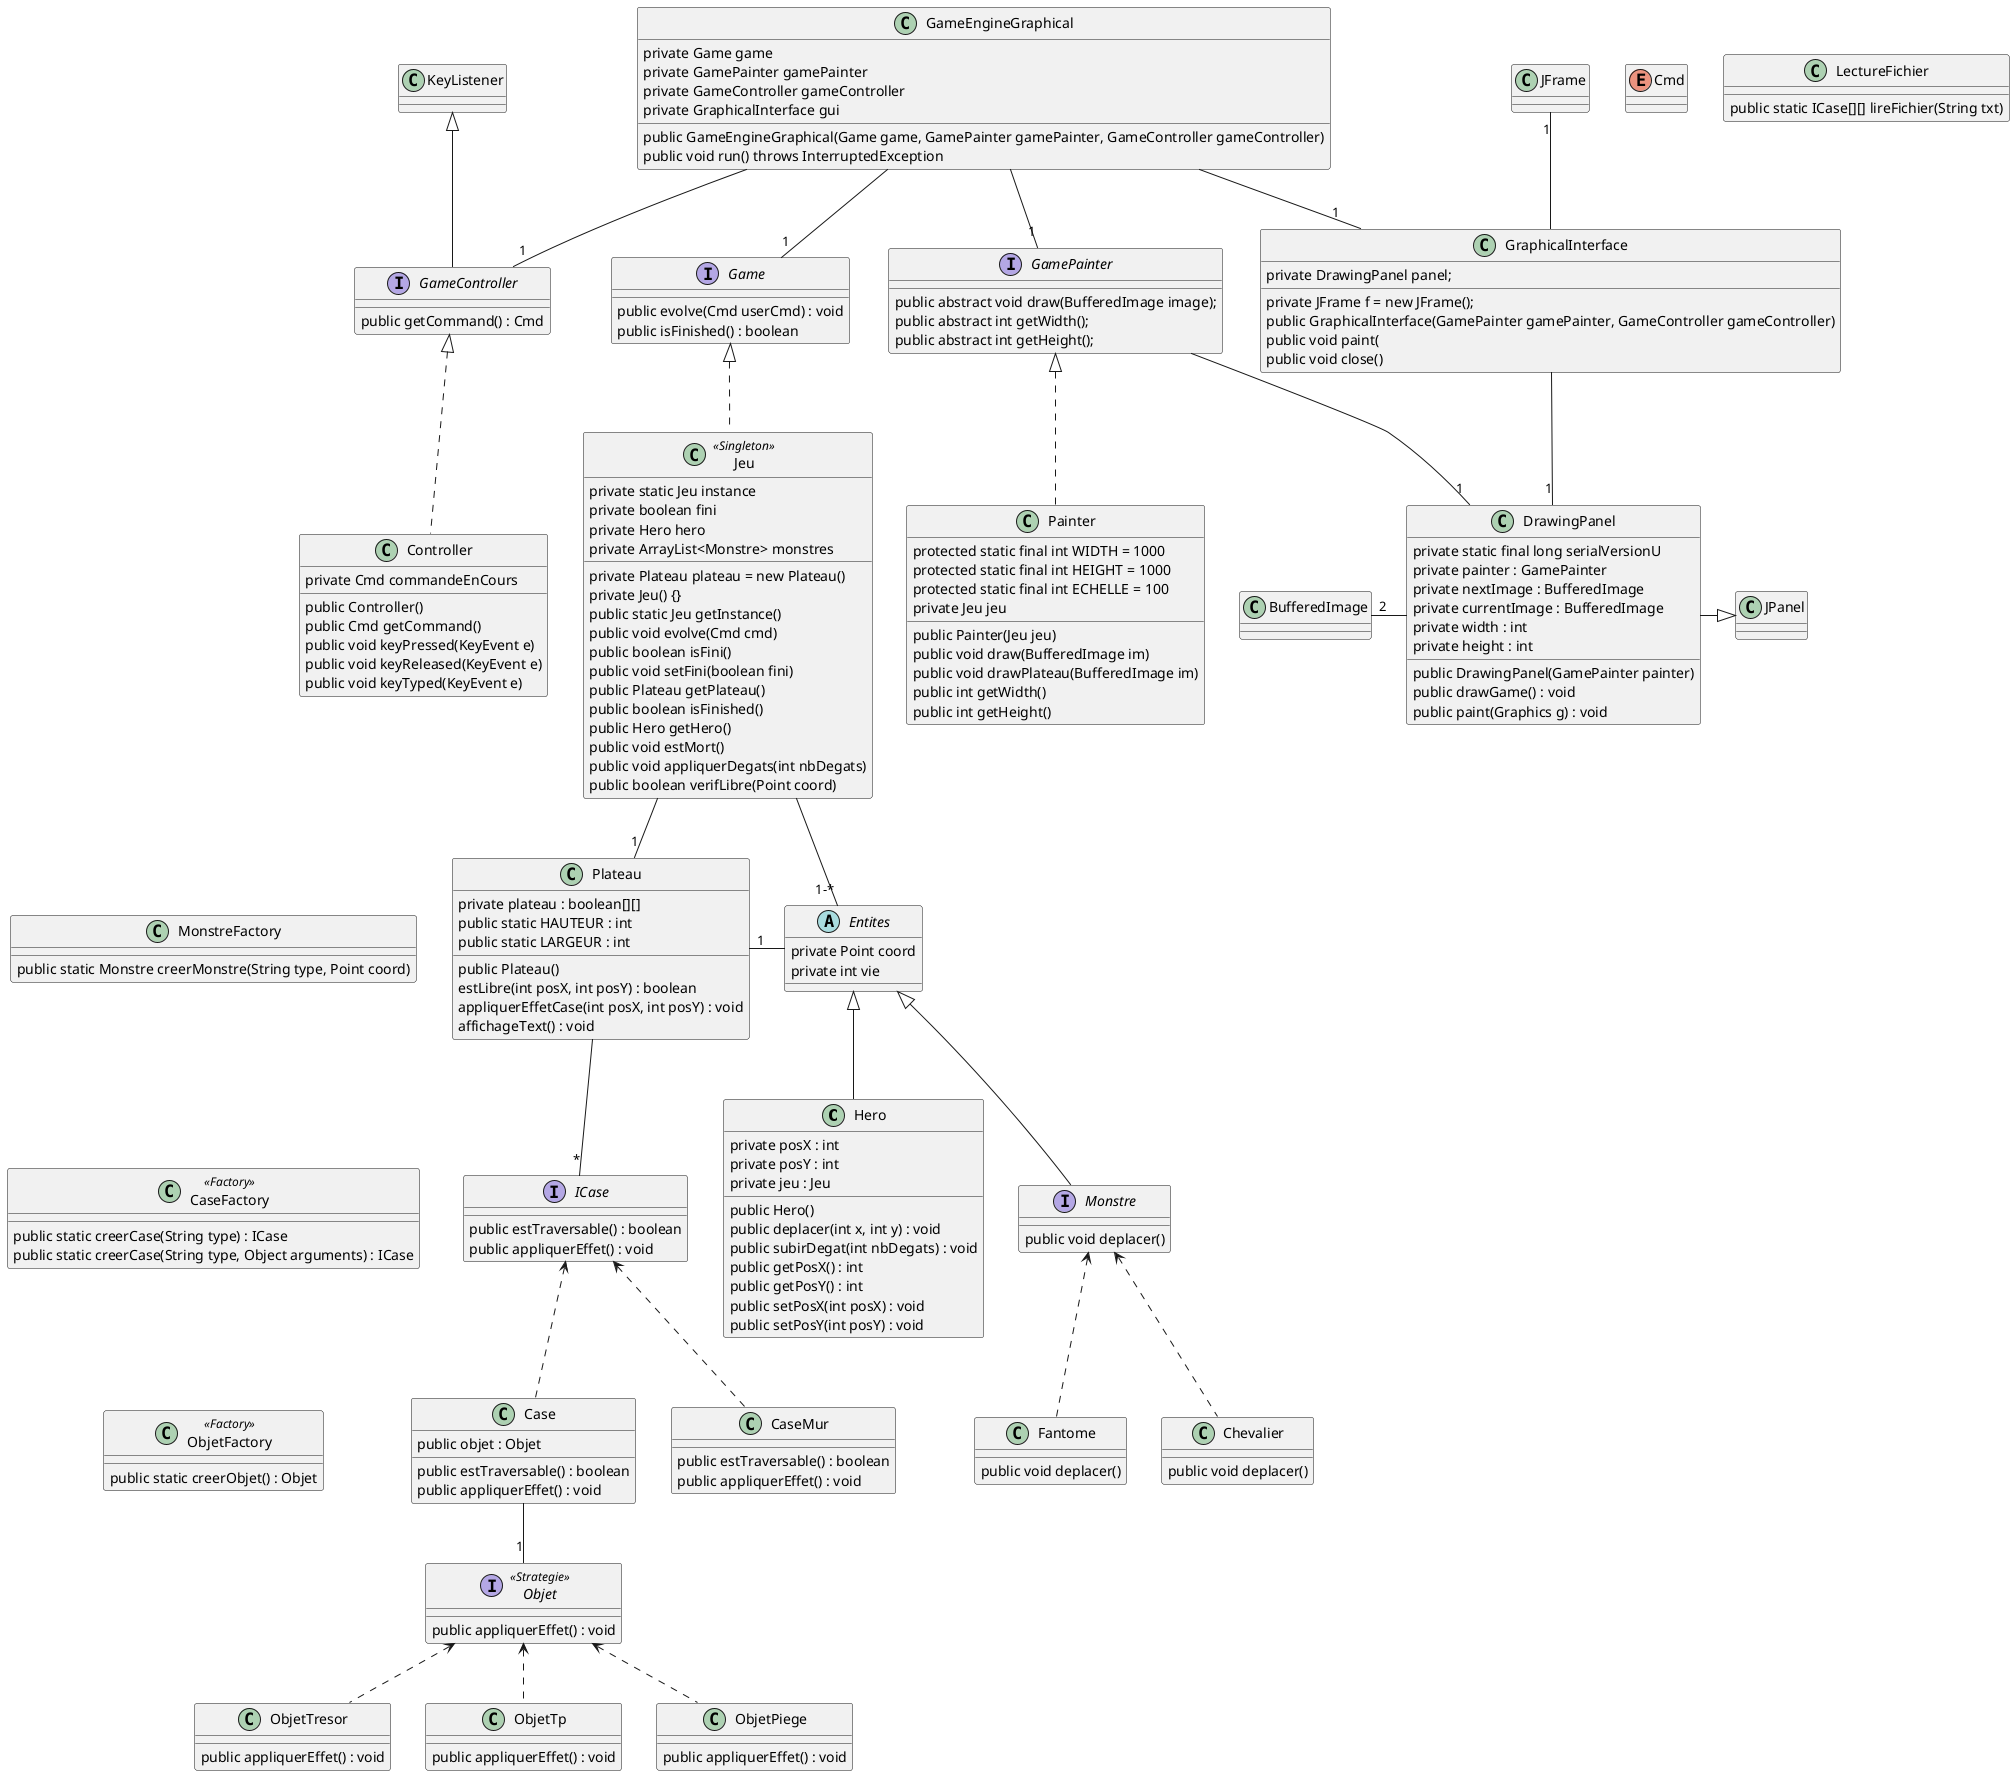 @startuml
	Class Hero extends Entites {
		private posX : int
		private posY : int
		private jeu : Jeu

		public Hero()
		public deplacer(int x, int y) : void
		public subirDegat(int nbDegats) : void
		public getPosX() : int
		public getPosY() : int
        public setPosX(int posX) : void
        public setPosY(int posY) : void
	}

	Abstract Entites {
	    private Point coord
	    private int vie
	}

	Class Chevalier {
	    public void deplacer()
	}

	Class Fantome {
    	    public void deplacer()
    }

	Interface Monstre extends Entites{
	    public void deplacer()
	}

	Class Plateau {
        private plateau : boolean[][]
        public static HAUTEUR : int
        public static LARGEUR : int

        public Plateau()
        estLibre(int posX, int posY) : boolean
        appliquerEffetCase(int posX, int posY) : void
        affichageText() : void

	}

	Class CaseFactory <<Factory>>{
	    public static creerCase(String type) : ICase
	    public static creerCase(String type, Object arguments) : ICase
	}

	Class ObjetFactory <<Factory>>{
	    public static creerObjet() : Objet
	}

	Interface ICase {
	    public estTraversable() : boolean
	    public appliquerEffet() : void
	}

	Interface Objet <<Strategie>>{
	    public appliquerEffet() : void
	}

	Class CaseMur {
	    public estTraversable() : boolean
	    public appliquerEffet() : void
	}

	Class ObjetTresor {
	    public appliquerEffet() : void
	}

	Class ObjetTp {
	    public appliquerEffet() : void
	}

	Class Case {
	    public objet : Objet
	    public estTraversable() : boolean
	    public appliquerEffet() : void
	}

    Class DrawingPanel {
        private static final long serialVersionU
        private painter : GamePainter
        private nextImage : BufferedImage
        private currentImage : BufferedImage
        private width : int
        private height : int
        public DrawingPanel(GamePainter painter)
        public drawGame() : void
        public paint(Graphics g) : void
    }

    Interface Game {
        public evolve(Cmd userCmd) : void
        public isFinished() : boolean
    }

    Interface GameController extends KeyListener {
        public getCommand() : Cmd
    }

    Class KeyListener

    Class GameEngineGraphical {
    	private Game game
    	private GamePainter gamePainter
    	private GameController gameController
    	private GraphicalInterface gui
    	public GameEngineGraphical(Game game, GamePainter gamePainter, GameController gameController)
    	public void run() throws InterruptedException

    }

    interface GamePainter {
    	public abstract void draw(BufferedImage image);
    	public abstract int getWidth();
    	public abstract int getHeight();
    }

    class GraphicalInterface  {
    	private DrawingPanel panel;
    	private JFrame f = new JFrame();
    	public GraphicalInterface(GamePainter gamePainter, GameController gameController)
    	public void paint(
    	public void close()
    }

	Class ObjetPiege {
	    public appliquerEffet() : void
	}

	Enum Cmd

	class Controller implements GameController{
    	private Cmd commandeEnCours
    	public Controller()
    	public Cmd getCommand()
    	public void keyPressed(KeyEvent e)
    	public void keyReleased(KeyEvent e)
    	public void keyTyped(KeyEvent e)

    }

    class Painter implements GamePainter {
    	protected static final int WIDTH = 1000
    	protected static final int HEIGHT = 1000
    	protected static final int ECHELLE = 100
    	private Jeu jeu
    	public Painter(Jeu jeu)
    	public void draw(BufferedImage im)
    	public void drawPlateau(BufferedImage im)
    	public int getWidth()
    	public int getHeight()
    }

    class Jeu <<Singleton>> implements Game {

        private static Jeu instance
        private boolean fini
        private Hero hero
        private ArrayList<Monstre> monstres
        private Plateau plateau = new Plateau()
        private Jeu() {}
        public static Jeu getInstance()
        public void evolve(Cmd cmd)
        public boolean isFini()
        public void setFini(boolean fini)
        public Plateau getPlateau()
        public boolean isFinished()
        public Hero getHero()
        public void estMort()
        public void appliquerDegats(int nbDegats)
        public boolean verifLibre(Point coord)
    }

    class LectureFichier {
         public static ICase[][] lireFichier(String txt)
    }

    class MonstreFactory {
        public static Monstre creerMonstre(String type, Point coord)
    }

    GamePainter -- "1" DrawingPanel
    GraphicalInterface -- "1" DrawingPanel
    JFrame "1" -- GraphicalInterface
    GameEngineGraphical -- "1" Game
    GameEngineGraphical -- "1" GamePainter
    GameEngineGraphical -- "1" GameController
    GameEngineGraphical -- "1" GraphicalInterface
    Objet <.. ObjetPiege
    ICase <.. Case
    ICase <.. CaseMur
    Objet <.. ObjetTresor
    Objet <.. ObjetTp
    Case -- "1" Objet
    Plateau -- "*" ICase
    Plateau "1" -right- Entites
	Jeu -down- "1-*" Entites
	Jeu -down- "1" Plateau
	CaseFactory -[hidden]- ObjetFactory
	JPanel <|-left- DrawingPanel
	BufferedImage "2" -right- DrawingPanel
	Plateau -[hidden]left- MonstreFactory
    Monstre <.. Chevalier
    Monstre <.. Fantome
    MonstreFactory -[hidden]- CaseFactory

@enduml
